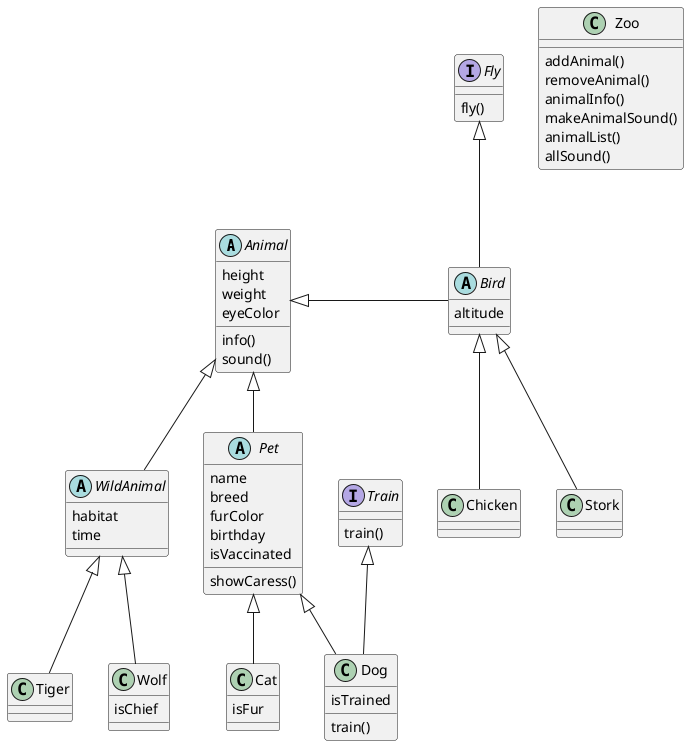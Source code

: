 @startuml
'https://plantuml.com/class-diagram

abstract class Animal {
height
weight
eyeColor
info()
sound()
}
abstract class WildAnimal {
 habitat
 time
}
abstract class Pet {
name
breed
furColor
birthday
isVaccinated
showCaress()
}
abstract class Bird {
altitude
}

Animal <|-- WildAnimal
Animal <|-- Pet
Animal <|- Bird

WildAnimal <|-- Tiger
WildAnimal <|-- Wolf
Pet <|-- Cat
Pet <|-- Dog
Bird <|-- Chicken
Bird <|-- Stork
Train <|-- Dog
Fly <|-- Bird

class Tiger {
}
class Cat {
isFur
}
class Dog {
isTrained
train()
}
class Wolf {
isChief
}

class Zoo {
addAnimal()
removeAnimal()
animalInfo()
makeAnimalSound()
animalList()
allSound()
}

interface Fly {
fly()
}
interface Train {
train()
}
@enduml
